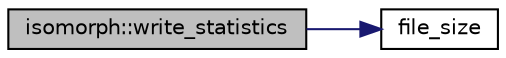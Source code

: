 digraph "isomorph::write_statistics"
{
  edge [fontname="Helvetica",fontsize="10",labelfontname="Helvetica",labelfontsize="10"];
  node [fontname="Helvetica",fontsize="10",shape=record];
  rankdir="LR";
  Node15497 [label="isomorph::write_statistics",height=0.2,width=0.4,color="black", fillcolor="grey75", style="filled", fontcolor="black"];
  Node15497 -> Node15498 [color="midnightblue",fontsize="10",style="solid",fontname="Helvetica"];
  Node15498 [label="file_size",height=0.2,width=0.4,color="black", fillcolor="white", style="filled",URL="$df/dbf/sajeeb_8_c.html#a5c37cf5785204b6e9adf647dc14d0e50"];
}
